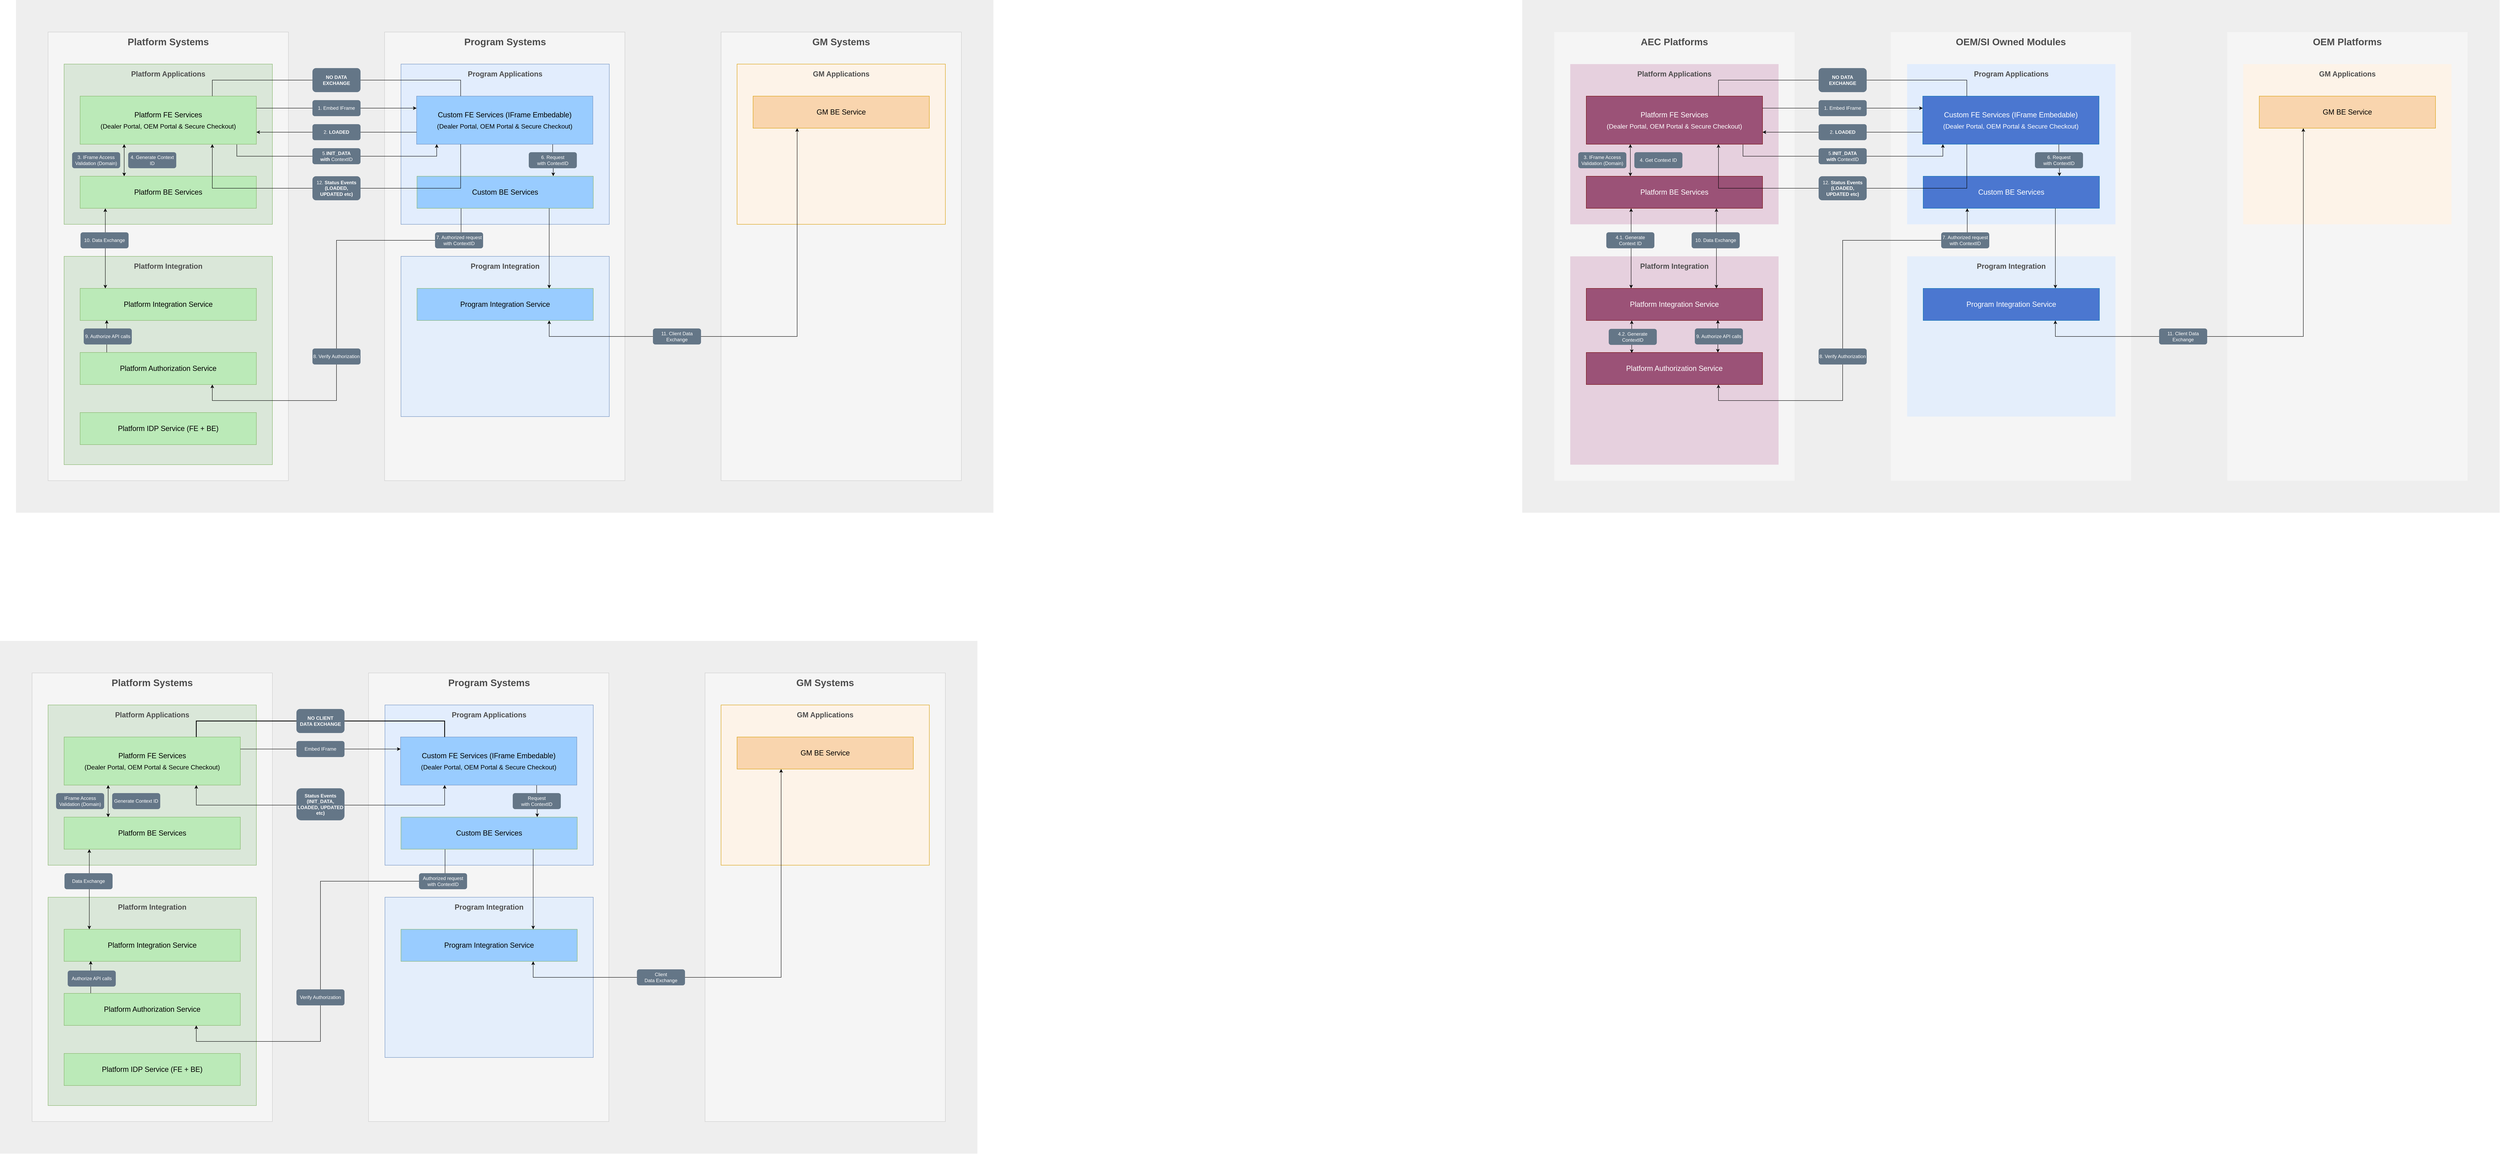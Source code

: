 <mxfile version="26.0.16">
  <diagram name="Page-1" id="CDsjLTWLwzHJAGwnAPml">
    <mxGraphModel dx="3017" dy="1255" grid="1" gridSize="10" guides="1" tooltips="1" connect="1" arrows="1" fold="1" page="1" pageScale="1" pageWidth="827" pageHeight="1169" math="0" shadow="0">
      <root>
        <mxCell id="0" />
        <mxCell id="1" parent="0" />
        <mxCell id="L-U1fICnltMbJxQBlIye-55" value="" style="rounded=0;whiteSpace=wrap;html=1;fillColor=#eeeeee;strokeColor=none;" vertex="1" parent="1">
          <mxGeometry x="-120" y="80" width="2440" height="1280" as="geometry" />
        </mxCell>
        <mxCell id="L-U1fICnltMbJxQBlIye-2" value="" style="rounded=0;whiteSpace=wrap;html=1;fillColor=#f5f5f5;fontColor=#333333;strokeColor=#CCCCCC;" vertex="1" parent="1">
          <mxGeometry x="-40" y="160" width="600" height="1120" as="geometry" />
        </mxCell>
        <mxCell id="L-U1fICnltMbJxQBlIye-3" value="" style="rounded=0;whiteSpace=wrap;html=1;fillColor=#f5f5f5;fontColor=#333333;strokeColor=#CCCCCC;" vertex="1" parent="1">
          <mxGeometry x="800" y="160" width="600" height="1120" as="geometry" />
        </mxCell>
        <mxCell id="L-U1fICnltMbJxQBlIye-4" value="" style="rounded=0;whiteSpace=wrap;html=1;fillColor=#f5f5f5;fontColor=#333333;strokeColor=#CCCCCC;" vertex="1" parent="1">
          <mxGeometry x="1640" y="160" width="600" height="1120" as="geometry" />
        </mxCell>
        <mxCell id="L-U1fICnltMbJxQBlIye-5" value="&lt;h1&gt;&lt;b&gt;Platform Systems&lt;/b&gt;&lt;/h1&gt;" style="text;html=1;align=center;verticalAlign=middle;whiteSpace=wrap;rounded=0;fontColor=#4D4D4D;" vertex="1" parent="1">
          <mxGeometry x="125" y="170" width="270" height="30" as="geometry" />
        </mxCell>
        <mxCell id="L-U1fICnltMbJxQBlIye-6" value="&lt;h1&gt;&lt;b&gt;Program Systems&lt;/b&gt;&lt;/h1&gt;" style="text;html=1;align=center;verticalAlign=middle;whiteSpace=wrap;rounded=0;fontColor=#4D4D4D;" vertex="1" parent="1">
          <mxGeometry x="966" y="170" width="270" height="30" as="geometry" />
        </mxCell>
        <mxCell id="L-U1fICnltMbJxQBlIye-7" value="&lt;h1&gt;&lt;b&gt;GM Systems&lt;/b&gt;&lt;/h1&gt;" style="text;html=1;align=center;verticalAlign=middle;whiteSpace=wrap;rounded=0;fontColor=#4D4D4D;" vertex="1" parent="1">
          <mxGeometry x="1805" y="170" width="270" height="30" as="geometry" />
        </mxCell>
        <mxCell id="L-U1fICnltMbJxQBlIye-8" value="" style="rounded=0;whiteSpace=wrap;html=1;fillColor=#DAE7D9;strokeColor=#82b366;fillStyle=auto;" vertex="1" parent="1">
          <mxGeometry y="240" width="520" height="400" as="geometry" />
        </mxCell>
        <mxCell id="L-U1fICnltMbJxQBlIye-9" value="&lt;h2&gt;&lt;b&gt;Platform Applications&lt;/b&gt;&lt;/h2&gt;" style="text;html=1;align=center;verticalAlign=middle;whiteSpace=wrap;rounded=0;fontColor=#4D4D4D;" vertex="1" parent="1">
          <mxGeometry x="125" y="250" width="270" height="30" as="geometry" />
        </mxCell>
        <mxCell id="L-U1fICnltMbJxQBlIye-54" style="edgeStyle=orthogonalEdgeStyle;rounded=0;orthogonalLoop=1;jettySize=auto;html=1;entryX=0.25;entryY=0;entryDx=0;entryDy=0;exitX=0.25;exitY=1;exitDx=0;exitDy=0;startArrow=classic;startFill=1;" edge="1" parent="1" source="L-U1fICnltMbJxQBlIye-11" target="L-U1fICnltMbJxQBlIye-12">
          <mxGeometry relative="1" as="geometry" />
        </mxCell>
        <mxCell id="L-U1fICnltMbJxQBlIye-11" value="&lt;font style=&quot;line-height: 170%;&quot;&gt;&lt;font style=&quot;font-size: 18px; line-height: 170%;&quot;&gt;Platform FE Services&lt;/font&gt;&lt;br&gt;&lt;span&gt;&lt;font style=&quot;font-size: 16px; line-height: 170%;&quot;&gt;(Dealer Portal, OEM Portal &amp;amp; Secure Checkout)&lt;/font&gt;&lt;/span&gt;&lt;/font&gt;" style="rounded=0;whiteSpace=wrap;html=1;fillColor=#BBEAB8;strokeColor=#82b366;" vertex="1" parent="1">
          <mxGeometry x="40" y="320" width="440" height="120" as="geometry" />
        </mxCell>
        <mxCell id="L-U1fICnltMbJxQBlIye-12" value="&lt;font style=&quot;line-height: 160%;&quot;&gt;&lt;font style=&quot;font-size: 18px; line-height: 160%;&quot;&gt;Platform BE Services&lt;/font&gt;&lt;br&gt;&lt;/font&gt;" style="rounded=0;whiteSpace=wrap;html=1;fillColor=#BBEAB8;strokeColor=#82b366;" vertex="1" parent="1">
          <mxGeometry x="40" y="520" width="440" height="80" as="geometry" />
        </mxCell>
        <mxCell id="L-U1fICnltMbJxQBlIye-13" value="" style="rounded=0;whiteSpace=wrap;html=1;fillColor=#DAE7D9;strokeColor=#82b366;fillStyle=auto;" vertex="1" parent="1">
          <mxGeometry y="720" width="520" height="520" as="geometry" />
        </mxCell>
        <mxCell id="L-U1fICnltMbJxQBlIye-14" value="&lt;h2&gt;&lt;b&gt;Platform Integration&lt;/b&gt;&lt;/h2&gt;" style="text;html=1;align=center;verticalAlign=middle;whiteSpace=wrap;rounded=0;fontColor=#4D4D4D;" vertex="1" parent="1">
          <mxGeometry x="125" y="730" width="270" height="30" as="geometry" />
        </mxCell>
        <mxCell id="L-U1fICnltMbJxQBlIye-15" value="&lt;font style=&quot;line-height: 160%;&quot;&gt;&lt;font style=&quot;font-size: 18px; line-height: 160%;&quot;&gt;Platform Integration Service&lt;/font&gt;&lt;br&gt;&lt;/font&gt;" style="rounded=0;whiteSpace=wrap;html=1;fillColor=#BBEAB8;strokeColor=#82b366;" vertex="1" parent="1">
          <mxGeometry x="40" y="800" width="440" height="80" as="geometry" />
        </mxCell>
        <mxCell id="L-U1fICnltMbJxQBlIye-62" style="edgeStyle=orthogonalEdgeStyle;rounded=0;orthogonalLoop=1;jettySize=auto;html=1;entryX=0.151;entryY=0.988;entryDx=0;entryDy=0;entryPerimeter=0;exitX=0.151;exitY=0.004;exitDx=0;exitDy=0;exitPerimeter=0;" edge="1" parent="1" source="L-U1fICnltMbJxQBlIye-16" target="L-U1fICnltMbJxQBlIye-15">
          <mxGeometry relative="1" as="geometry" />
        </mxCell>
        <mxCell id="L-U1fICnltMbJxQBlIye-16" value="&lt;font style=&quot;line-height: 160%;&quot;&gt;&lt;font style=&quot;font-size: 18px; line-height: 160%;&quot;&gt;Platform Authorization Service&lt;/font&gt;&lt;br&gt;&lt;/font&gt;" style="rounded=0;whiteSpace=wrap;html=1;fillColor=#BBEAB8;strokeColor=#82b366;" vertex="1" parent="1">
          <mxGeometry x="40" y="960" width="440" height="80" as="geometry" />
        </mxCell>
        <mxCell id="L-U1fICnltMbJxQBlIye-18" value="" style="rounded=0;whiteSpace=wrap;html=1;fillColor=light-dark(#e2edfd, #1d293b);strokeColor=#6c8ebf;fillStyle=auto;" vertex="1" parent="1">
          <mxGeometry x="841" y="240" width="520" height="400" as="geometry" />
        </mxCell>
        <mxCell id="L-U1fICnltMbJxQBlIye-19" value="&lt;h2&gt;&lt;b&gt;Program Applications&lt;/b&gt;&lt;/h2&gt;" style="text;html=1;align=center;verticalAlign=middle;whiteSpace=wrap;rounded=0;fontColor=#4D4D4D;" vertex="1" parent="1">
          <mxGeometry x="966" y="250" width="270" height="30" as="geometry" />
        </mxCell>
        <mxCell id="L-U1fICnltMbJxQBlIye-60" style="edgeStyle=orthogonalEdgeStyle;rounded=0;orthogonalLoop=1;jettySize=auto;html=1;entryX=0.773;entryY=-0.004;entryDx=0;entryDy=0;exitX=0.772;exitY=0.986;exitDx=0;exitDy=0;exitPerimeter=0;entryPerimeter=0;" edge="1" parent="1" source="L-U1fICnltMbJxQBlIye-20" target="L-U1fICnltMbJxQBlIye-21">
          <mxGeometry relative="1" as="geometry" />
        </mxCell>
        <mxCell id="L-U1fICnltMbJxQBlIye-20" value="&lt;font style=&quot;line-height: 170%;&quot;&gt;&lt;font style=&quot;font-size: 18px; line-height: 170%;&quot;&gt;Custom FE Services (IFrame Embedable)&lt;/font&gt;&lt;br&gt;&lt;span&gt;&lt;font style=&quot;font-size: 16px; line-height: 170%;&quot;&gt;(Dealer Portal, OEM Portal &amp;amp; Secure Checkout)&lt;/font&gt;&lt;/span&gt;&lt;/font&gt;" style="rounded=0;whiteSpace=wrap;html=1;fillColor=#99CCFF;strokeColor=#6c8ebf;" vertex="1" parent="1">
          <mxGeometry x="880" y="320" width="440" height="120" as="geometry" />
        </mxCell>
        <mxCell id="L-U1fICnltMbJxQBlIye-63" style="edgeStyle=orthogonalEdgeStyle;rounded=0;orthogonalLoop=1;jettySize=auto;html=1;entryX=0.75;entryY=1;entryDx=0;entryDy=0;exitX=0.25;exitY=1;exitDx=0;exitDy=0;" edge="1" parent="1" source="L-U1fICnltMbJxQBlIye-21" target="L-U1fICnltMbJxQBlIye-16">
          <mxGeometry relative="1" as="geometry">
            <Array as="points">
              <mxPoint x="991" y="680" />
              <mxPoint x="680" y="680" />
              <mxPoint x="680" y="1080" />
              <mxPoint x="370" y="1080" />
            </Array>
          </mxGeometry>
        </mxCell>
        <mxCell id="L-U1fICnltMbJxQBlIye-21" value="&lt;font style=&quot;line-height: 160%;&quot;&gt;&lt;font style=&quot;font-size: 18px; line-height: 160%;&quot;&gt;Custom BE Services&lt;/font&gt;&lt;br&gt;&lt;/font&gt;" style="rounded=0;whiteSpace=wrap;html=1;fillColor=#99CCFF;strokeColor=#82b366;" vertex="1" parent="1">
          <mxGeometry x="881" y="520" width="440" height="80" as="geometry" />
        </mxCell>
        <mxCell id="L-U1fICnltMbJxQBlIye-22" value="" style="rounded=0;whiteSpace=wrap;html=1;fillColor=light-dark(#e4eefb, #1d293b);strokeColor=#6c8ebf;fillStyle=auto;" vertex="1" parent="1">
          <mxGeometry x="841" y="720" width="520" height="400" as="geometry" />
        </mxCell>
        <mxCell id="L-U1fICnltMbJxQBlIye-23" value="&lt;h2&gt;&lt;b&gt;Program Integration&lt;/b&gt;&lt;/h2&gt;" style="text;html=1;align=center;verticalAlign=middle;whiteSpace=wrap;rounded=0;fontColor=#4D4D4D;" vertex="1" parent="1">
          <mxGeometry x="966" y="730" width="270" height="30" as="geometry" />
        </mxCell>
        <mxCell id="L-U1fICnltMbJxQBlIye-24" value="&lt;font style=&quot;line-height: 160%;&quot;&gt;&lt;font style=&quot;font-size: 18px; line-height: 160%;&quot;&gt;Program Integration Service&lt;/font&gt;&lt;br&gt;&lt;/font&gt;" style="rounded=0;whiteSpace=wrap;html=1;fillColor=#99CCFF;strokeColor=#82b366;" vertex="1" parent="1">
          <mxGeometry x="881" y="800" width="440" height="80" as="geometry" />
        </mxCell>
        <mxCell id="L-U1fICnltMbJxQBlIye-25" value="" style="rounded=0;whiteSpace=wrap;html=1;fillColor=light-dark(#fdf3e8, #36210a);strokeColor=#d79b00;fillStyle=auto;" vertex="1" parent="1">
          <mxGeometry x="1680" y="240" width="520" height="400" as="geometry" />
        </mxCell>
        <mxCell id="L-U1fICnltMbJxQBlIye-26" value="&lt;h2&gt;&lt;b&gt;GM Applications&lt;/b&gt;&lt;/h2&gt;" style="text;html=1;align=center;verticalAlign=middle;whiteSpace=wrap;rounded=0;fontColor=#4D4D4D;" vertex="1" parent="1">
          <mxGeometry x="1805" y="250" width="270" height="30" as="geometry" />
        </mxCell>
        <mxCell id="L-U1fICnltMbJxQBlIye-27" value="&lt;font style=&quot;line-height: 160%;&quot;&gt;&lt;font style=&quot;font-size: 18px; line-height: 160%;&quot;&gt;GM BE Service&lt;/font&gt;&lt;br&gt;&lt;/font&gt;" style="rounded=0;whiteSpace=wrap;html=1;fillColor=light-dark(#f9d5ae, #36210a);strokeColor=#d79b00;" vertex="1" parent="1">
          <mxGeometry x="1720" y="320" width="440" height="80" as="geometry" />
        </mxCell>
        <mxCell id="L-U1fICnltMbJxQBlIye-28" value="&lt;font style=&quot;line-height: 160%;&quot;&gt;&lt;font style=&quot;font-size: 18px; line-height: 160%;&quot;&gt;Platform IDP Service (FE + BE)&lt;/font&gt;&lt;br&gt;&lt;/font&gt;" style="rounded=0;whiteSpace=wrap;html=1;fillColor=#BBEAB8;strokeColor=#82b366;" vertex="1" parent="1">
          <mxGeometry x="40" y="1110" width="440" height="80" as="geometry" />
        </mxCell>
        <mxCell id="L-U1fICnltMbJxQBlIye-31" value="3. IFrame Access Validation (Domain)" style="text;html=1;align=center;verticalAlign=middle;whiteSpace=wrap;rounded=1;fillColor=#647687;fontColor=#ffffff;strokeColor=none;" vertex="1" parent="1">
          <mxGeometry x="20" y="460" width="120" height="40" as="geometry" />
        </mxCell>
        <mxCell id="L-U1fICnltMbJxQBlIye-33" value="4. Generate Context ID" style="text;html=1;align=center;verticalAlign=middle;whiteSpace=wrap;rounded=1;fillColor=#647687;fontColor=#ffffff;strokeColor=none;" vertex="1" parent="1">
          <mxGeometry x="160" y="460" width="120" height="40" as="geometry" />
        </mxCell>
        <mxCell id="L-U1fICnltMbJxQBlIye-35" value="6. Request with&amp;nbsp;&lt;span style=&quot;background-color: transparent; color: light-dark(rgb(255, 255, 255), rgb(18, 18, 18));&quot;&gt;ContextID&lt;/span&gt;" style="text;html=1;align=center;verticalAlign=middle;whiteSpace=wrap;rounded=1;fillColor=#647687;fontColor=#ffffff;strokeColor=none;" vertex="1" parent="1">
          <mxGeometry x="1160" y="460" width="120" height="40" as="geometry" />
        </mxCell>
        <mxCell id="L-U1fICnltMbJxQBlIye-36" value="7. Authorized request with ContextID" style="text;html=1;align=center;verticalAlign=middle;whiteSpace=wrap;rounded=1;fillColor=#647687;fontColor=#ffffff;strokeColor=none;" vertex="1" parent="1">
          <mxGeometry x="926" y="660" width="120" height="40" as="geometry" />
        </mxCell>
        <mxCell id="L-U1fICnltMbJxQBlIye-37" value="8. Verify Authorization" style="text;html=1;align=center;verticalAlign=middle;whiteSpace=wrap;rounded=1;fillColor=#647687;fontColor=#ffffff;strokeColor=none;" vertex="1" parent="1">
          <mxGeometry x="620" y="950" width="120" height="40" as="geometry" />
        </mxCell>
        <mxCell id="L-U1fICnltMbJxQBlIye-38" value="9. Authorize API calls" style="text;html=1;align=center;verticalAlign=middle;whiteSpace=wrap;rounded=1;fillColor=#647687;fontColor=#ffffff;strokeColor=none;" vertex="1" parent="1">
          <mxGeometry x="49" y="900" width="120" height="40" as="geometry" />
        </mxCell>
        <mxCell id="L-U1fICnltMbJxQBlIye-45" value="" style="group" vertex="1" connectable="0" parent="1">
          <mxGeometry x="620" y="330" width="120" height="40" as="geometry" />
        </mxCell>
        <mxCell id="L-U1fICnltMbJxQBlIye-43" style="edgeStyle=orthogonalEdgeStyle;rounded=0;orthogonalLoop=1;jettySize=auto;html=1;entryX=0;entryY=0.25;entryDx=0;entryDy=0;exitX=1;exitY=0.25;exitDx=0;exitDy=0;" edge="1" parent="L-U1fICnltMbJxQBlIye-45" source="L-U1fICnltMbJxQBlIye-11" target="L-U1fICnltMbJxQBlIye-20">
          <mxGeometry relative="1" as="geometry" />
        </mxCell>
        <mxCell id="L-U1fICnltMbJxQBlIye-29" value="1. Embed IFrame" style="text;html=1;align=center;verticalAlign=middle;whiteSpace=wrap;rounded=1;fillColor=#647687;fontColor=#ffffff;strokeColor=none;" vertex="1" parent="L-U1fICnltMbJxQBlIye-45">
          <mxGeometry width="120" height="40" as="geometry" />
        </mxCell>
        <mxCell id="L-U1fICnltMbJxQBlIye-47" value="" style="group" vertex="1" connectable="0" parent="1">
          <mxGeometry x="370" y="250" width="620" height="60" as="geometry" />
        </mxCell>
        <mxCell id="L-U1fICnltMbJxQBlIye-46" style="edgeStyle=orthogonalEdgeStyle;rounded=0;orthogonalLoop=1;jettySize=auto;html=1;entryX=0.25;entryY=0;entryDx=0;entryDy=0;exitX=0.75;exitY=0;exitDx=0;exitDy=0;endArrow=none;startFill=0;" edge="1" parent="L-U1fICnltMbJxQBlIye-47" source="L-U1fICnltMbJxQBlIye-11" target="L-U1fICnltMbJxQBlIye-20">
          <mxGeometry relative="1" as="geometry">
            <Array as="points">
              <mxPoint y="30" />
              <mxPoint x="620" y="30" />
            </Array>
          </mxGeometry>
        </mxCell>
        <mxCell id="L-U1fICnltMbJxQBlIye-42" value="&lt;b&gt;NO DATA EXCHANGE&lt;/b&gt;" style="text;html=1;align=center;verticalAlign=middle;whiteSpace=wrap;rounded=1;fillColor=#647687;fontColor=#ffffff;strokeColor=none;" vertex="1" parent="L-U1fICnltMbJxQBlIye-47">
          <mxGeometry x="250" width="120" height="60" as="geometry" />
        </mxCell>
        <mxCell id="L-U1fICnltMbJxQBlIye-53" value="" style="group" vertex="1" connectable="0" parent="1">
          <mxGeometry x="620" y="390" width="120" height="40" as="geometry" />
        </mxCell>
        <mxCell id="L-U1fICnltMbJxQBlIye-51" style="edgeStyle=orthogonalEdgeStyle;rounded=0;orthogonalLoop=1;jettySize=auto;html=1;entryX=0;entryY=0.75;entryDx=0;entryDy=0;exitX=1;exitY=0.75;exitDx=0;exitDy=0;startArrow=classic;startFill=1;endArrow=none;" edge="1" parent="L-U1fICnltMbJxQBlIye-53" source="L-U1fICnltMbJxQBlIye-11" target="L-U1fICnltMbJxQBlIye-20">
          <mxGeometry relative="1" as="geometry" />
        </mxCell>
        <mxCell id="L-U1fICnltMbJxQBlIye-30" value="2.&lt;b&gt; LOADED&lt;/b&gt;" style="text;html=1;align=center;verticalAlign=middle;whiteSpace=wrap;rounded=1;fillColor=#647687;fontColor=#ffffff;strokeColor=none;" vertex="1" parent="L-U1fICnltMbJxQBlIye-53">
          <mxGeometry width="120" height="40" as="geometry" />
        </mxCell>
        <mxCell id="L-U1fICnltMbJxQBlIye-57" value="" style="group" vertex="1" connectable="0" parent="1">
          <mxGeometry x="431" y="450" width="499" height="40" as="geometry" />
        </mxCell>
        <mxCell id="L-U1fICnltMbJxQBlIye-56" style="edgeStyle=orthogonalEdgeStyle;rounded=0;orthogonalLoop=1;jettySize=auto;html=1;entryX=0.114;entryY=1;entryDx=0;entryDy=0;entryPerimeter=0;exitX=0.889;exitY=1.006;exitDx=0;exitDy=0;exitPerimeter=0;" edge="1" parent="L-U1fICnltMbJxQBlIye-57" source="L-U1fICnltMbJxQBlIye-11" target="L-U1fICnltMbJxQBlIye-20">
          <mxGeometry relative="1" as="geometry">
            <Array as="points">
              <mxPoint y="20" />
              <mxPoint x="499" y="20" />
            </Array>
          </mxGeometry>
        </mxCell>
        <mxCell id="L-U1fICnltMbJxQBlIye-34" value="5.&lt;b&gt;INIT_DATA with&amp;nbsp;&lt;/b&gt;&lt;span style=&quot;background-color: transparent; color: light-dark(rgb(255, 255, 255), rgb(18, 18, 18));&quot;&gt;ContextID&lt;/span&gt;" style="text;html=1;align=center;verticalAlign=middle;whiteSpace=wrap;rounded=1;fillColor=#647687;fontColor=#ffffff;strokeColor=none;" vertex="1" parent="L-U1fICnltMbJxQBlIye-57">
          <mxGeometry x="189" width="120" height="40" as="geometry" />
        </mxCell>
        <mxCell id="L-U1fICnltMbJxQBlIye-59" value="" style="group" vertex="1" connectable="0" parent="1">
          <mxGeometry x="370" y="520" width="620" height="60" as="geometry" />
        </mxCell>
        <mxCell id="L-U1fICnltMbJxQBlIye-58" style="edgeStyle=orthogonalEdgeStyle;rounded=0;orthogonalLoop=1;jettySize=auto;html=1;entryX=0.75;entryY=1;entryDx=0;entryDy=0;exitX=0.25;exitY=1;exitDx=0;exitDy=0;" edge="1" parent="L-U1fICnltMbJxQBlIye-59" source="L-U1fICnltMbJxQBlIye-20" target="L-U1fICnltMbJxQBlIye-11">
          <mxGeometry relative="1" as="geometry">
            <Array as="points">
              <mxPoint x="620" y="30" />
              <mxPoint y="30" />
            </Array>
          </mxGeometry>
        </mxCell>
        <mxCell id="L-U1fICnltMbJxQBlIye-41" value="12. &lt;b&gt;Status Events&lt;br&gt;(LOADED, UPDATED etc)&lt;/b&gt;" style="text;html=1;align=center;verticalAlign=middle;whiteSpace=wrap;rounded=1;fillColor=#647687;fontColor=#ffffff;strokeColor=none;" vertex="1" parent="L-U1fICnltMbJxQBlIye-59">
          <mxGeometry x="250" width="120" height="60" as="geometry" />
        </mxCell>
        <mxCell id="L-U1fICnltMbJxQBlIye-61" style="edgeStyle=orthogonalEdgeStyle;rounded=0;orthogonalLoop=1;jettySize=auto;html=1;entryX=0.143;entryY=0.002;entryDx=0;entryDy=0;exitX=0.143;exitY=1.002;exitDx=0;exitDy=0;exitPerimeter=0;entryPerimeter=0;startArrow=classic;startFill=1;" edge="1" parent="1" source="L-U1fICnltMbJxQBlIye-12" target="L-U1fICnltMbJxQBlIye-15">
          <mxGeometry relative="1" as="geometry" />
        </mxCell>
        <mxCell id="L-U1fICnltMbJxQBlIye-39" value="10. Data Exchange" style="text;html=1;align=center;verticalAlign=middle;whiteSpace=wrap;rounded=1;fillColor=#647687;fontColor=#ffffff;strokeColor=none;" vertex="1" parent="1">
          <mxGeometry x="41" y="660" width="120" height="40" as="geometry" />
        </mxCell>
        <mxCell id="L-U1fICnltMbJxQBlIye-64" style="edgeStyle=orthogonalEdgeStyle;rounded=0;orthogonalLoop=1;jettySize=auto;html=1;entryX=0.75;entryY=0;entryDx=0;entryDy=0;exitX=0.75;exitY=1;exitDx=0;exitDy=0;" edge="1" parent="1" source="L-U1fICnltMbJxQBlIye-21" target="L-U1fICnltMbJxQBlIye-24">
          <mxGeometry relative="1" as="geometry" />
        </mxCell>
        <mxCell id="L-U1fICnltMbJxQBlIye-65" style="edgeStyle=orthogonalEdgeStyle;rounded=0;orthogonalLoop=1;jettySize=auto;html=1;entryX=0.25;entryY=1;entryDx=0;entryDy=0;exitX=0.75;exitY=1;exitDx=0;exitDy=0;startArrow=classic;startFill=1;" edge="1" parent="1" source="L-U1fICnltMbJxQBlIye-24" target="L-U1fICnltMbJxQBlIye-27">
          <mxGeometry relative="1" as="geometry">
            <Array as="points">
              <mxPoint x="1211" y="920" />
              <mxPoint x="1830" y="920" />
            </Array>
          </mxGeometry>
        </mxCell>
        <mxCell id="L-U1fICnltMbJxQBlIye-40" value="11. Client Data Exchange" style="text;html=1;align=center;verticalAlign=middle;whiteSpace=wrap;rounded=1;fillColor=#647687;fontColor=#ffffff;strokeColor=none;" vertex="1" parent="1">
          <mxGeometry x="1470" y="900" width="120" height="40" as="geometry" />
        </mxCell>
        <mxCell id="L-U1fICnltMbJxQBlIye-67" value="" style="rounded=0;whiteSpace=wrap;html=1;fillColor=#eeeeee;strokeColor=none;" vertex="1" parent="1">
          <mxGeometry x="-160" y="1680" width="2440" height="1280" as="geometry" />
        </mxCell>
        <mxCell id="L-U1fICnltMbJxQBlIye-68" value="" style="rounded=0;whiteSpace=wrap;html=1;fillColor=#f5f5f5;fontColor=#333333;strokeColor=#CCCCCC;" vertex="1" parent="1">
          <mxGeometry x="-80" y="1760" width="600" height="1120" as="geometry" />
        </mxCell>
        <mxCell id="L-U1fICnltMbJxQBlIye-69" value="" style="rounded=0;whiteSpace=wrap;html=1;fillColor=#f5f5f5;fontColor=#333333;strokeColor=#CCCCCC;" vertex="1" parent="1">
          <mxGeometry x="760" y="1760" width="600" height="1120" as="geometry" />
        </mxCell>
        <mxCell id="L-U1fICnltMbJxQBlIye-70" value="" style="rounded=0;whiteSpace=wrap;html=1;fillColor=#f5f5f5;fontColor=#333333;strokeColor=#CCCCCC;" vertex="1" parent="1">
          <mxGeometry x="1600" y="1760" width="600" height="1120" as="geometry" />
        </mxCell>
        <mxCell id="L-U1fICnltMbJxQBlIye-71" value="&lt;h1&gt;&lt;b&gt;Platform Systems&lt;/b&gt;&lt;/h1&gt;" style="text;html=1;align=center;verticalAlign=middle;whiteSpace=wrap;rounded=0;fontColor=#4D4D4D;" vertex="1" parent="1">
          <mxGeometry x="85" y="1770" width="270" height="30" as="geometry" />
        </mxCell>
        <mxCell id="L-U1fICnltMbJxQBlIye-72" value="&lt;h1&gt;&lt;b&gt;Program Systems&lt;/b&gt;&lt;/h1&gt;" style="text;html=1;align=center;verticalAlign=middle;whiteSpace=wrap;rounded=0;fontColor=#4D4D4D;" vertex="1" parent="1">
          <mxGeometry x="926" y="1770" width="270" height="30" as="geometry" />
        </mxCell>
        <mxCell id="L-U1fICnltMbJxQBlIye-73" value="&lt;h1&gt;&lt;b&gt;GM Systems&lt;/b&gt;&lt;/h1&gt;" style="text;html=1;align=center;verticalAlign=middle;whiteSpace=wrap;rounded=0;fontColor=#4D4D4D;" vertex="1" parent="1">
          <mxGeometry x="1765" y="1770" width="270" height="30" as="geometry" />
        </mxCell>
        <mxCell id="L-U1fICnltMbJxQBlIye-74" value="" style="rounded=0;whiteSpace=wrap;html=1;fillColor=#DAE7D9;strokeColor=#82b366;fillStyle=auto;" vertex="1" parent="1">
          <mxGeometry x="-40" y="1840" width="520" height="400" as="geometry" />
        </mxCell>
        <mxCell id="L-U1fICnltMbJxQBlIye-75" value="&lt;h2&gt;&lt;b&gt;Platform Applications&lt;/b&gt;&lt;/h2&gt;" style="text;html=1;align=center;verticalAlign=middle;whiteSpace=wrap;rounded=0;fontColor=#4D4D4D;" vertex="1" parent="1">
          <mxGeometry x="85" y="1850" width="270" height="30" as="geometry" />
        </mxCell>
        <mxCell id="L-U1fICnltMbJxQBlIye-76" style="edgeStyle=orthogonalEdgeStyle;rounded=0;orthogonalLoop=1;jettySize=auto;html=1;entryX=0.25;entryY=0;entryDx=0;entryDy=0;exitX=0.25;exitY=1;exitDx=0;exitDy=0;startArrow=classic;startFill=1;" edge="1" parent="1" source="L-U1fICnltMbJxQBlIye-77" target="L-U1fICnltMbJxQBlIye-78">
          <mxGeometry relative="1" as="geometry" />
        </mxCell>
        <mxCell id="L-U1fICnltMbJxQBlIye-77" value="&lt;font style=&quot;line-height: 170%;&quot;&gt;&lt;font style=&quot;font-size: 18px; line-height: 170%;&quot;&gt;Platform FE Services&lt;/font&gt;&lt;br&gt;&lt;span&gt;&lt;font style=&quot;font-size: 16px; line-height: 170%;&quot;&gt;(Dealer Portal, OEM Portal &amp;amp; Secure Checkout)&lt;/font&gt;&lt;/span&gt;&lt;/font&gt;" style="rounded=0;whiteSpace=wrap;html=1;fillColor=#BBEAB8;strokeColor=#82b366;" vertex="1" parent="1">
          <mxGeometry y="1920" width="440" height="120" as="geometry" />
        </mxCell>
        <mxCell id="L-U1fICnltMbJxQBlIye-78" value="&lt;font style=&quot;line-height: 160%;&quot;&gt;&lt;font style=&quot;font-size: 18px; line-height: 160%;&quot;&gt;Platform BE Services&lt;/font&gt;&lt;br&gt;&lt;/font&gt;" style="rounded=0;whiteSpace=wrap;html=1;fillColor=#BBEAB8;strokeColor=#82b366;" vertex="1" parent="1">
          <mxGeometry y="2120" width="440" height="80" as="geometry" />
        </mxCell>
        <mxCell id="L-U1fICnltMbJxQBlIye-79" value="" style="rounded=0;whiteSpace=wrap;html=1;fillColor=#DAE7D9;strokeColor=#82b366;fillStyle=auto;" vertex="1" parent="1">
          <mxGeometry x="-40" y="2320" width="520" height="520" as="geometry" />
        </mxCell>
        <mxCell id="L-U1fICnltMbJxQBlIye-80" value="&lt;h2&gt;&lt;b&gt;Platform Integration&lt;/b&gt;&lt;/h2&gt;" style="text;html=1;align=center;verticalAlign=middle;whiteSpace=wrap;rounded=0;fontColor=#4D4D4D;" vertex="1" parent="1">
          <mxGeometry x="85" y="2330" width="270" height="30" as="geometry" />
        </mxCell>
        <mxCell id="L-U1fICnltMbJxQBlIye-81" value="&lt;font style=&quot;line-height: 160%;&quot;&gt;&lt;font style=&quot;font-size: 18px; line-height: 160%;&quot;&gt;Platform Integration Service&lt;/font&gt;&lt;br&gt;&lt;/font&gt;" style="rounded=0;whiteSpace=wrap;html=1;fillColor=#BBEAB8;strokeColor=#82b366;" vertex="1" parent="1">
          <mxGeometry y="2400" width="440" height="80" as="geometry" />
        </mxCell>
        <mxCell id="L-U1fICnltMbJxQBlIye-82" style="edgeStyle=orthogonalEdgeStyle;rounded=0;orthogonalLoop=1;jettySize=auto;html=1;entryX=0.151;entryY=0.988;entryDx=0;entryDy=0;entryPerimeter=0;exitX=0.151;exitY=0.004;exitDx=0;exitDy=0;exitPerimeter=0;" edge="1" parent="1" source="L-U1fICnltMbJxQBlIye-83" target="L-U1fICnltMbJxQBlIye-81">
          <mxGeometry relative="1" as="geometry" />
        </mxCell>
        <mxCell id="L-U1fICnltMbJxQBlIye-83" value="&lt;font style=&quot;line-height: 160%;&quot;&gt;&lt;font style=&quot;font-size: 18px; line-height: 160%;&quot;&gt;Platform Authorization Service&lt;/font&gt;&lt;br&gt;&lt;/font&gt;" style="rounded=0;whiteSpace=wrap;html=1;fillColor=#BBEAB8;strokeColor=#82b366;" vertex="1" parent="1">
          <mxGeometry y="2560" width="440" height="80" as="geometry" />
        </mxCell>
        <mxCell id="L-U1fICnltMbJxQBlIye-84" value="" style="rounded=0;whiteSpace=wrap;html=1;fillColor=light-dark(#e2edfd, #1d293b);strokeColor=#6c8ebf;fillStyle=auto;" vertex="1" parent="1">
          <mxGeometry x="801" y="1840" width="520" height="400" as="geometry" />
        </mxCell>
        <mxCell id="L-U1fICnltMbJxQBlIye-85" value="&lt;h2&gt;&lt;b&gt;Program Applications&lt;/b&gt;&lt;/h2&gt;" style="text;html=1;align=center;verticalAlign=middle;whiteSpace=wrap;rounded=0;fontColor=#4D4D4D;" vertex="1" parent="1">
          <mxGeometry x="926" y="1850" width="270" height="30" as="geometry" />
        </mxCell>
        <mxCell id="L-U1fICnltMbJxQBlIye-86" style="edgeStyle=orthogonalEdgeStyle;rounded=0;orthogonalLoop=1;jettySize=auto;html=1;entryX=0.773;entryY=-0.004;entryDx=0;entryDy=0;exitX=0.772;exitY=0.986;exitDx=0;exitDy=0;exitPerimeter=0;entryPerimeter=0;" edge="1" parent="1" source="L-U1fICnltMbJxQBlIye-87" target="L-U1fICnltMbJxQBlIye-89">
          <mxGeometry relative="1" as="geometry" />
        </mxCell>
        <mxCell id="L-U1fICnltMbJxQBlIye-87" value="&lt;font style=&quot;line-height: 170%;&quot;&gt;&lt;font style=&quot;font-size: 18px; line-height: 170%;&quot;&gt;Custom FE Services (IFrame Embedable)&lt;/font&gt;&lt;br&gt;&lt;span&gt;&lt;font style=&quot;font-size: 16px; line-height: 170%;&quot;&gt;(Dealer Portal, OEM Portal &amp;amp; Secure Checkout)&lt;/font&gt;&lt;/span&gt;&lt;/font&gt;" style="rounded=0;whiteSpace=wrap;html=1;fillColor=#99CCFF;strokeColor=#6c8ebf;" vertex="1" parent="1">
          <mxGeometry x="840" y="1920" width="440" height="120" as="geometry" />
        </mxCell>
        <mxCell id="L-U1fICnltMbJxQBlIye-88" style="edgeStyle=orthogonalEdgeStyle;rounded=0;orthogonalLoop=1;jettySize=auto;html=1;entryX=0.75;entryY=1;entryDx=0;entryDy=0;exitX=0.25;exitY=1;exitDx=0;exitDy=0;" edge="1" parent="1" source="L-U1fICnltMbJxQBlIye-89" target="L-U1fICnltMbJxQBlIye-83">
          <mxGeometry relative="1" as="geometry">
            <Array as="points">
              <mxPoint x="951" y="2280" />
              <mxPoint x="640" y="2280" />
              <mxPoint x="640" y="2680" />
              <mxPoint x="330" y="2680" />
            </Array>
          </mxGeometry>
        </mxCell>
        <mxCell id="L-U1fICnltMbJxQBlIye-89" value="&lt;font style=&quot;line-height: 160%;&quot;&gt;&lt;font style=&quot;font-size: 18px; line-height: 160%;&quot;&gt;Custom BE Services&lt;/font&gt;&lt;br&gt;&lt;/font&gt;" style="rounded=0;whiteSpace=wrap;html=1;fillColor=#99CCFF;strokeColor=#82b366;" vertex="1" parent="1">
          <mxGeometry x="841" y="2120" width="440" height="80" as="geometry" />
        </mxCell>
        <mxCell id="L-U1fICnltMbJxQBlIye-90" value="" style="rounded=0;whiteSpace=wrap;html=1;fillColor=light-dark(#e4eefb, #1d293b);strokeColor=#6c8ebf;fillStyle=auto;" vertex="1" parent="1">
          <mxGeometry x="801" y="2320" width="520" height="400" as="geometry" />
        </mxCell>
        <mxCell id="L-U1fICnltMbJxQBlIye-91" value="&lt;h2&gt;&lt;b&gt;Program Integration&lt;/b&gt;&lt;/h2&gt;" style="text;html=1;align=center;verticalAlign=middle;whiteSpace=wrap;rounded=0;fontColor=#4D4D4D;" vertex="1" parent="1">
          <mxGeometry x="926" y="2330" width="270" height="30" as="geometry" />
        </mxCell>
        <mxCell id="L-U1fICnltMbJxQBlIye-92" value="&lt;font style=&quot;line-height: 160%;&quot;&gt;&lt;font style=&quot;font-size: 18px; line-height: 160%;&quot;&gt;Program Integration Service&lt;/font&gt;&lt;br&gt;&lt;/font&gt;" style="rounded=0;whiteSpace=wrap;html=1;fillColor=#99CCFF;strokeColor=#82b366;" vertex="1" parent="1">
          <mxGeometry x="841" y="2400" width="440" height="80" as="geometry" />
        </mxCell>
        <mxCell id="L-U1fICnltMbJxQBlIye-93" value="" style="rounded=0;whiteSpace=wrap;html=1;fillColor=light-dark(#fdf3e8, #36210a);strokeColor=#d79b00;fillStyle=auto;" vertex="1" parent="1">
          <mxGeometry x="1640" y="1840" width="520" height="400" as="geometry" />
        </mxCell>
        <mxCell id="L-U1fICnltMbJxQBlIye-94" value="&lt;h2&gt;&lt;b&gt;GM Applications&lt;/b&gt;&lt;/h2&gt;" style="text;html=1;align=center;verticalAlign=middle;whiteSpace=wrap;rounded=0;fontColor=#4D4D4D;" vertex="1" parent="1">
          <mxGeometry x="1765" y="1850" width="270" height="30" as="geometry" />
        </mxCell>
        <mxCell id="L-U1fICnltMbJxQBlIye-95" value="&lt;font style=&quot;line-height: 160%;&quot;&gt;&lt;font style=&quot;font-size: 18px; line-height: 160%;&quot;&gt;GM BE Service&lt;/font&gt;&lt;br&gt;&lt;/font&gt;" style="rounded=0;whiteSpace=wrap;html=1;fillColor=light-dark(#f9d5ae, #36210a);strokeColor=#d79b00;" vertex="1" parent="1">
          <mxGeometry x="1680" y="1920" width="440" height="80" as="geometry" />
        </mxCell>
        <mxCell id="L-U1fICnltMbJxQBlIye-96" value="&lt;font style=&quot;line-height: 160%;&quot;&gt;&lt;font style=&quot;font-size: 18px; line-height: 160%;&quot;&gt;Platform IDP Service (FE + BE)&lt;/font&gt;&lt;br&gt;&lt;/font&gt;" style="rounded=0;whiteSpace=wrap;html=1;fillColor=#BBEAB8;strokeColor=#82b366;" vertex="1" parent="1">
          <mxGeometry y="2710" width="440" height="80" as="geometry" />
        </mxCell>
        <mxCell id="L-U1fICnltMbJxQBlIye-97" value="IFrame Access Validation (Domain)" style="text;html=1;align=center;verticalAlign=middle;whiteSpace=wrap;rounded=1;fillColor=#647687;fontColor=#ffffff;strokeColor=none;" vertex="1" parent="1">
          <mxGeometry x="-20" y="2060" width="120" height="40" as="geometry" />
        </mxCell>
        <mxCell id="L-U1fICnltMbJxQBlIye-98" value="Generate Context ID" style="text;html=1;align=center;verticalAlign=middle;whiteSpace=wrap;rounded=1;fillColor=#647687;fontColor=#ffffff;strokeColor=none;" vertex="1" parent="1">
          <mxGeometry x="120" y="2060" width="120" height="40" as="geometry" />
        </mxCell>
        <mxCell id="L-U1fICnltMbJxQBlIye-99" value="Request with&amp;nbsp;&lt;span style=&quot;background-color: transparent; color: light-dark(rgb(255, 255, 255), rgb(18, 18, 18));&quot;&gt;ContextID&lt;/span&gt;" style="text;html=1;align=center;verticalAlign=middle;whiteSpace=wrap;rounded=1;fillColor=#647687;fontColor=#ffffff;strokeColor=none;" vertex="1" parent="1">
          <mxGeometry x="1120" y="2060" width="120" height="40" as="geometry" />
        </mxCell>
        <mxCell id="L-U1fICnltMbJxQBlIye-100" value="Authorized request with ContextID" style="text;html=1;align=center;verticalAlign=middle;whiteSpace=wrap;rounded=1;fillColor=#647687;fontColor=#ffffff;strokeColor=none;" vertex="1" parent="1">
          <mxGeometry x="886" y="2260" width="120" height="40" as="geometry" />
        </mxCell>
        <mxCell id="L-U1fICnltMbJxQBlIye-101" value="Verify Authorization" style="text;html=1;align=center;verticalAlign=middle;whiteSpace=wrap;rounded=1;fillColor=#647687;fontColor=#ffffff;strokeColor=none;" vertex="1" parent="1">
          <mxGeometry x="580" y="2550" width="120" height="40" as="geometry" />
        </mxCell>
        <mxCell id="L-U1fICnltMbJxQBlIye-102" value="Authorize API calls" style="text;html=1;align=center;verticalAlign=middle;whiteSpace=wrap;rounded=1;fillColor=#647687;fontColor=#ffffff;strokeColor=none;" vertex="1" parent="1">
          <mxGeometry x="9" y="2503" width="120" height="40" as="geometry" />
        </mxCell>
        <mxCell id="L-U1fICnltMbJxQBlIye-103" value="" style="group" vertex="1" connectable="0" parent="1">
          <mxGeometry x="580" y="1930" width="120" height="40" as="geometry" />
        </mxCell>
        <mxCell id="L-U1fICnltMbJxQBlIye-104" style="edgeStyle=orthogonalEdgeStyle;rounded=0;orthogonalLoop=1;jettySize=auto;html=1;entryX=0;entryY=0.25;entryDx=0;entryDy=0;exitX=1;exitY=0.25;exitDx=0;exitDy=0;" edge="1" parent="L-U1fICnltMbJxQBlIye-103" source="L-U1fICnltMbJxQBlIye-77" target="L-U1fICnltMbJxQBlIye-87">
          <mxGeometry relative="1" as="geometry" />
        </mxCell>
        <mxCell id="L-U1fICnltMbJxQBlIye-105" value="Embed IFrame" style="text;html=1;align=center;verticalAlign=middle;whiteSpace=wrap;rounded=1;fillColor=#647687;fontColor=#ffffff;strokeColor=none;" vertex="1" parent="L-U1fICnltMbJxQBlIye-103">
          <mxGeometry width="120" height="40" as="geometry" />
        </mxCell>
        <mxCell id="L-U1fICnltMbJxQBlIye-106" value="" style="group" vertex="1" connectable="0" parent="1">
          <mxGeometry x="330" y="1850" width="620" height="60" as="geometry" />
        </mxCell>
        <mxCell id="L-U1fICnltMbJxQBlIye-107" style="edgeStyle=orthogonalEdgeStyle;rounded=0;orthogonalLoop=1;jettySize=auto;html=1;entryX=0.25;entryY=0;entryDx=0;entryDy=0;exitX=0.75;exitY=0;exitDx=0;exitDy=0;endArrow=none;startFill=0;strokeWidth=2;" edge="1" parent="L-U1fICnltMbJxQBlIye-106" source="L-U1fICnltMbJxQBlIye-77" target="L-U1fICnltMbJxQBlIye-87">
          <mxGeometry relative="1" as="geometry">
            <Array as="points">
              <mxPoint y="30" />
              <mxPoint x="620" y="30" />
            </Array>
          </mxGeometry>
        </mxCell>
        <mxCell id="L-U1fICnltMbJxQBlIye-108" value="&lt;b&gt;NO CLIENT&lt;br&gt;DATA EXCHANGE&lt;/b&gt;" style="text;html=1;align=center;verticalAlign=middle;whiteSpace=wrap;rounded=1;fillColor=#647687;fontColor=#ffffff;strokeColor=none;" vertex="1" parent="L-U1fICnltMbJxQBlIye-106">
          <mxGeometry x="250" width="120" height="60" as="geometry" />
        </mxCell>
        <mxCell id="L-U1fICnltMbJxQBlIye-115" value="" style="group" vertex="1" connectable="0" parent="1">
          <mxGeometry x="330" y="2120" width="620" height="80" as="geometry" />
        </mxCell>
        <mxCell id="L-U1fICnltMbJxQBlIye-116" style="edgeStyle=orthogonalEdgeStyle;rounded=0;orthogonalLoop=1;jettySize=auto;html=1;entryX=0.75;entryY=1;entryDx=0;entryDy=0;exitX=0.25;exitY=1;exitDx=0;exitDy=0;startArrow=classic;startFill=1;" edge="1" parent="L-U1fICnltMbJxQBlIye-115" source="L-U1fICnltMbJxQBlIye-87" target="L-U1fICnltMbJxQBlIye-77">
          <mxGeometry relative="1" as="geometry">
            <Array as="points">
              <mxPoint x="620" y="-30" />
              <mxPoint y="-30" />
            </Array>
          </mxGeometry>
        </mxCell>
        <mxCell id="L-U1fICnltMbJxQBlIye-117" value="&lt;b&gt;Status Events&lt;br&gt;(INIT_DATA, LOADED, UPDATED etc)&lt;/b&gt;" style="text;html=1;align=center;verticalAlign=middle;whiteSpace=wrap;rounded=1;fillColor=#647687;fontColor=#ffffff;strokeColor=none;" vertex="1" parent="L-U1fICnltMbJxQBlIye-115">
          <mxGeometry x="250" y="-72" width="120" height="80" as="geometry" />
        </mxCell>
        <mxCell id="L-U1fICnltMbJxQBlIye-118" style="edgeStyle=orthogonalEdgeStyle;rounded=0;orthogonalLoop=1;jettySize=auto;html=1;entryX=0.143;entryY=0.002;entryDx=0;entryDy=0;exitX=0.143;exitY=1.002;exitDx=0;exitDy=0;exitPerimeter=0;entryPerimeter=0;startArrow=classic;startFill=1;" edge="1" parent="1" source="L-U1fICnltMbJxQBlIye-78" target="L-U1fICnltMbJxQBlIye-81">
          <mxGeometry relative="1" as="geometry" />
        </mxCell>
        <mxCell id="L-U1fICnltMbJxQBlIye-119" value="Data Exchange" style="text;html=1;align=center;verticalAlign=middle;whiteSpace=wrap;rounded=1;fillColor=#647687;fontColor=#ffffff;strokeColor=none;" vertex="1" parent="1">
          <mxGeometry x="1" y="2260" width="120" height="40" as="geometry" />
        </mxCell>
        <mxCell id="L-U1fICnltMbJxQBlIye-120" style="edgeStyle=orthogonalEdgeStyle;rounded=0;orthogonalLoop=1;jettySize=auto;html=1;entryX=0.75;entryY=0;entryDx=0;entryDy=0;exitX=0.75;exitY=1;exitDx=0;exitDy=0;" edge="1" parent="1" source="L-U1fICnltMbJxQBlIye-89" target="L-U1fICnltMbJxQBlIye-92">
          <mxGeometry relative="1" as="geometry" />
        </mxCell>
        <mxCell id="L-U1fICnltMbJxQBlIye-121" style="edgeStyle=orthogonalEdgeStyle;rounded=0;orthogonalLoop=1;jettySize=auto;html=1;entryX=0.25;entryY=1;entryDx=0;entryDy=0;exitX=0.75;exitY=1;exitDx=0;exitDy=0;startArrow=classic;startFill=1;" edge="1" parent="1" source="L-U1fICnltMbJxQBlIye-92" target="L-U1fICnltMbJxQBlIye-95">
          <mxGeometry relative="1" as="geometry">
            <Array as="points">
              <mxPoint x="1171" y="2520" />
              <mxPoint x="1790" y="2520" />
            </Array>
          </mxGeometry>
        </mxCell>
        <mxCell id="L-U1fICnltMbJxQBlIye-122" value="Client&lt;div&gt;Data Exchange&lt;/div&gt;" style="text;html=1;align=center;verticalAlign=middle;whiteSpace=wrap;rounded=1;fillColor=#647687;fontColor=#ffffff;strokeColor=none;" vertex="1" parent="1">
          <mxGeometry x="1430" y="2500" width="120" height="40" as="geometry" />
        </mxCell>
        <mxCell id="L-U1fICnltMbJxQBlIye-123" value="" style="rounded=0;whiteSpace=wrap;html=1;fillColor=#eeeeee;strokeColor=none;" vertex="1" parent="1">
          <mxGeometry x="3640" y="80" width="2440" height="1280" as="geometry" />
        </mxCell>
        <mxCell id="L-U1fICnltMbJxQBlIye-124" value="" style="rounded=0;whiteSpace=wrap;html=1;fillColor=#f5f5f5;fontColor=#333333;strokeColor=none;" vertex="1" parent="1">
          <mxGeometry x="3720" y="160" width="600" height="1120" as="geometry" />
        </mxCell>
        <mxCell id="L-U1fICnltMbJxQBlIye-125" value="" style="rounded=0;whiteSpace=wrap;html=1;fillColor=#f5f5f5;fontColor=#333333;strokeColor=none;" vertex="1" parent="1">
          <mxGeometry x="4560" y="160" width="600" height="1120" as="geometry" />
        </mxCell>
        <mxCell id="L-U1fICnltMbJxQBlIye-126" value="" style="rounded=0;whiteSpace=wrap;html=1;fillColor=#f5f5f5;fontColor=#333333;strokeColor=none;" vertex="1" parent="1">
          <mxGeometry x="5400" y="160" width="600" height="1120" as="geometry" />
        </mxCell>
        <mxCell id="L-U1fICnltMbJxQBlIye-127" value="&lt;h1&gt;&lt;b&gt;AEC Platforms&lt;/b&gt;&lt;/h1&gt;" style="text;html=1;align=center;verticalAlign=middle;whiteSpace=wrap;rounded=0;fontColor=#4D4D4D;" vertex="1" parent="1">
          <mxGeometry x="3885" y="170" width="270" height="30" as="geometry" />
        </mxCell>
        <mxCell id="L-U1fICnltMbJxQBlIye-128" value="&lt;h1&gt;&lt;b&gt;OEM/SI Owned Modules&lt;/b&gt;&lt;/h1&gt;" style="text;html=1;align=center;verticalAlign=middle;whiteSpace=wrap;rounded=0;fontColor=#4D4D4D;" vertex="1" parent="1">
          <mxGeometry x="4713" y="170" width="294" height="30" as="geometry" />
        </mxCell>
        <mxCell id="L-U1fICnltMbJxQBlIye-129" value="&lt;h1&gt;&lt;b&gt;OEM Platforms&lt;/b&gt;&lt;/h1&gt;" style="text;html=1;align=center;verticalAlign=middle;whiteSpace=wrap;rounded=0;fontColor=#4D4D4D;" vertex="1" parent="1">
          <mxGeometry x="5565" y="170" width="270" height="30" as="geometry" />
        </mxCell>
        <mxCell id="L-U1fICnltMbJxQBlIye-130" value="" style="rounded=0;whiteSpace=wrap;html=1;fillColor=#E6D0DE;strokeColor=none;fillStyle=auto;" vertex="1" parent="1">
          <mxGeometry x="3760" y="240" width="520" height="400" as="geometry" />
        </mxCell>
        <mxCell id="L-U1fICnltMbJxQBlIye-131" value="&lt;h2&gt;&lt;b&gt;Platform Applications&lt;/b&gt;&lt;/h2&gt;" style="text;html=1;align=center;verticalAlign=middle;whiteSpace=wrap;rounded=0;fontColor=#4D4D4D;" vertex="1" parent="1">
          <mxGeometry x="3885" y="250" width="270" height="30" as="geometry" />
        </mxCell>
        <mxCell id="L-U1fICnltMbJxQBlIye-132" style="edgeStyle=orthogonalEdgeStyle;rounded=0;orthogonalLoop=1;jettySize=auto;html=1;entryX=0.25;entryY=0;entryDx=0;entryDy=0;exitX=0.25;exitY=1;exitDx=0;exitDy=0;startArrow=classic;startFill=1;" edge="1" parent="1" source="L-U1fICnltMbJxQBlIye-133" target="L-U1fICnltMbJxQBlIye-134">
          <mxGeometry relative="1" as="geometry" />
        </mxCell>
        <mxCell id="L-U1fICnltMbJxQBlIye-133" value="&lt;font style=&quot;line-height: 170%;&quot;&gt;&lt;font style=&quot;font-size: 18px; line-height: 170%;&quot;&gt;Platform FE Services&lt;/font&gt;&lt;br&gt;&lt;span&gt;&lt;font style=&quot;font-size: 16px; line-height: 170%;&quot;&gt;(Dealer Portal, OEM Portal &amp;amp; Secure Checkout)&lt;/font&gt;&lt;/span&gt;&lt;/font&gt;" style="rounded=0;whiteSpace=wrap;html=1;fillColor=light-dark(#9b5277, #ffadcd);strokeColor=#6F0000;fontColor=#ffffff;" vertex="1" parent="1">
          <mxGeometry x="3800" y="320" width="440" height="120" as="geometry" />
        </mxCell>
        <mxCell id="L-U1fICnltMbJxQBlIye-134" value="&lt;font style=&quot;line-height: 160%;&quot;&gt;&lt;font style=&quot;font-size: 18px; line-height: 160%;&quot;&gt;Platform BE Services&lt;/font&gt;&lt;br&gt;&lt;/font&gt;" style="rounded=0;whiteSpace=wrap;html=1;fillColor=#9B5277;strokeColor=#6F0000;fontColor=#ffffff;" vertex="1" parent="1">
          <mxGeometry x="3800" y="520" width="440" height="80" as="geometry" />
        </mxCell>
        <mxCell id="L-U1fICnltMbJxQBlIye-135" value="" style="rounded=0;whiteSpace=wrap;html=1;fillColor=#E6D0DE;strokeColor=none;fillStyle=auto;" vertex="1" parent="1">
          <mxGeometry x="3760" y="720" width="520" height="520" as="geometry" />
        </mxCell>
        <mxCell id="L-U1fICnltMbJxQBlIye-136" value="&lt;h2&gt;&lt;b&gt;Platform Integration&lt;/b&gt;&lt;/h2&gt;" style="text;html=1;align=center;verticalAlign=middle;whiteSpace=wrap;rounded=0;fontColor=#4D4D4D;" vertex="1" parent="1">
          <mxGeometry x="3885" y="730" width="270" height="30" as="geometry" />
        </mxCell>
        <mxCell id="L-U1fICnltMbJxQBlIye-137" value="&lt;font style=&quot;line-height: 160%;&quot;&gt;&lt;font style=&quot;font-size: 18px; line-height: 160%;&quot;&gt;Platform Integration Service&lt;/font&gt;&lt;br&gt;&lt;/font&gt;" style="rounded=0;whiteSpace=wrap;html=1;fillColor=#9B5277;strokeColor=#6F0000;fontColor=#ffffff;" vertex="1" parent="1">
          <mxGeometry x="3800" y="800" width="440" height="80" as="geometry" />
        </mxCell>
        <mxCell id="L-U1fICnltMbJxQBlIye-138" style="edgeStyle=orthogonalEdgeStyle;rounded=0;orthogonalLoop=1;jettySize=auto;html=1;entryX=0.151;entryY=0.988;entryDx=0;entryDy=0;entryPerimeter=0;exitX=0.151;exitY=0.004;exitDx=0;exitDy=0;exitPerimeter=0;startArrow=classic;startFill=1;" edge="1" parent="1">
          <mxGeometry relative="1" as="geometry">
            <mxPoint x="4128.44" y="960.16" as="sourcePoint" />
            <mxPoint x="4128.44" y="878.88" as="targetPoint" />
          </mxGeometry>
        </mxCell>
        <mxCell id="L-U1fICnltMbJxQBlIye-139" value="&lt;font style=&quot;line-height: 160%;&quot;&gt;&lt;font style=&quot;font-size: 18px; line-height: 160%;&quot;&gt;Platform Authorization Service&lt;/font&gt;&lt;br&gt;&lt;/font&gt;" style="rounded=0;whiteSpace=wrap;html=1;fillColor=#9B5277;strokeColor=#6F0000;fontColor=#ffffff;" vertex="1" parent="1">
          <mxGeometry x="3800" y="960" width="440" height="80" as="geometry" />
        </mxCell>
        <mxCell id="L-U1fICnltMbJxQBlIye-140" value="" style="rounded=0;whiteSpace=wrap;html=1;fillColor=light-dark(#e2edfd, #1d293b);strokeColor=none;fillStyle=auto;" vertex="1" parent="1">
          <mxGeometry x="4601" y="240" width="520" height="400" as="geometry" />
        </mxCell>
        <mxCell id="L-U1fICnltMbJxQBlIye-141" value="&lt;h2&gt;&lt;b&gt;Program Applications&lt;/b&gt;&lt;/h2&gt;" style="text;html=1;align=center;verticalAlign=middle;whiteSpace=wrap;rounded=0;fontColor=#4D4D4D;" vertex="1" parent="1">
          <mxGeometry x="4726" y="250" width="270" height="30" as="geometry" />
        </mxCell>
        <mxCell id="L-U1fICnltMbJxQBlIye-142" style="edgeStyle=orthogonalEdgeStyle;rounded=0;orthogonalLoop=1;jettySize=auto;html=1;entryX=0.773;entryY=-0.004;entryDx=0;entryDy=0;exitX=0.772;exitY=0.986;exitDx=0;exitDy=0;exitPerimeter=0;entryPerimeter=0;" edge="1" parent="1" source="L-U1fICnltMbJxQBlIye-143" target="L-U1fICnltMbJxQBlIye-145">
          <mxGeometry relative="1" as="geometry" />
        </mxCell>
        <mxCell id="L-U1fICnltMbJxQBlIye-143" value="&lt;font style=&quot;line-height: 170%;&quot;&gt;&lt;font style=&quot;font-size: 18px; line-height: 170%;&quot;&gt;Custom FE Services (IFrame Embedable)&lt;/font&gt;&lt;br&gt;&lt;span&gt;&lt;font style=&quot;font-size: 16px; line-height: 170%;&quot;&gt;(Dealer Portal, OEM Portal &amp;amp; Secure Checkout)&lt;/font&gt;&lt;/span&gt;&lt;/font&gt;" style="rounded=0;whiteSpace=wrap;html=1;fillColor=light-dark(#4b77d0, #7dbeff);strokeColor=#006EAF;fontColor=#ffffff;" vertex="1" parent="1">
          <mxGeometry x="4640" y="320" width="440" height="120" as="geometry" />
        </mxCell>
        <mxCell id="L-U1fICnltMbJxQBlIye-144" style="edgeStyle=orthogonalEdgeStyle;rounded=0;orthogonalLoop=1;jettySize=auto;html=1;entryX=0.75;entryY=1;entryDx=0;entryDy=0;exitX=0.25;exitY=1;exitDx=0;exitDy=0;startArrow=classic;startFill=1;" edge="1" parent="1" source="L-U1fICnltMbJxQBlIye-145" target="L-U1fICnltMbJxQBlIye-139">
          <mxGeometry relative="1" as="geometry">
            <Array as="points">
              <mxPoint x="4751" y="680" />
              <mxPoint x="4440" y="680" />
              <mxPoint x="4440" y="1080" />
              <mxPoint x="4130" y="1080" />
            </Array>
          </mxGeometry>
        </mxCell>
        <mxCell id="L-U1fICnltMbJxQBlIye-145" value="&lt;font style=&quot;line-height: 160%;&quot;&gt;&lt;font style=&quot;font-size: 18px; line-height: 160%;&quot;&gt;Custom BE Services&lt;/font&gt;&lt;br&gt;&lt;/font&gt;" style="rounded=0;whiteSpace=wrap;html=1;fillColor=#4B77D0;strokeColor=#006EAF;fontColor=#ffffff;" vertex="1" parent="1">
          <mxGeometry x="4641" y="520" width="440" height="80" as="geometry" />
        </mxCell>
        <mxCell id="L-U1fICnltMbJxQBlIye-146" value="" style="rounded=0;whiteSpace=wrap;html=1;fillColor=light-dark(#e4eefb, #1d293b);strokeColor=none;fillStyle=auto;" vertex="1" parent="1">
          <mxGeometry x="4601" y="720" width="520" height="400" as="geometry" />
        </mxCell>
        <mxCell id="L-U1fICnltMbJxQBlIye-147" value="&lt;h2&gt;&lt;b&gt;Program Integration&lt;/b&gt;&lt;/h2&gt;" style="text;html=1;align=center;verticalAlign=middle;whiteSpace=wrap;rounded=0;fontColor=#4D4D4D;" vertex="1" parent="1">
          <mxGeometry x="4726" y="730" width="270" height="30" as="geometry" />
        </mxCell>
        <mxCell id="L-U1fICnltMbJxQBlIye-148" value="&lt;font style=&quot;line-height: 160%;&quot;&gt;&lt;font style=&quot;font-size: 18px; line-height: 160%;&quot;&gt;Program Integration Service&lt;/font&gt;&lt;br&gt;&lt;/font&gt;" style="rounded=0;whiteSpace=wrap;html=1;fillColor=#4B77D0;strokeColor=#006EAF;fontColor=#ffffff;" vertex="1" parent="1">
          <mxGeometry x="4641" y="800" width="440" height="80" as="geometry" />
        </mxCell>
        <mxCell id="L-U1fICnltMbJxQBlIye-149" value="" style="rounded=0;whiteSpace=wrap;html=1;fillColor=light-dark(#fdf3e8, #36210a);strokeColor=none;fillStyle=auto;" vertex="1" parent="1">
          <mxGeometry x="5440" y="240" width="520" height="400" as="geometry" />
        </mxCell>
        <mxCell id="L-U1fICnltMbJxQBlIye-150" value="&lt;h2&gt;&lt;b&gt;GM Applications&lt;/b&gt;&lt;/h2&gt;" style="text;html=1;align=center;verticalAlign=middle;whiteSpace=wrap;rounded=0;fontColor=#4D4D4D;" vertex="1" parent="1">
          <mxGeometry x="5565" y="250" width="270" height="30" as="geometry" />
        </mxCell>
        <mxCell id="L-U1fICnltMbJxQBlIye-151" value="&lt;font style=&quot;line-height: 160%;&quot;&gt;&lt;font style=&quot;font-size: 18px; line-height: 160%;&quot;&gt;GM BE Service&lt;/font&gt;&lt;br&gt;&lt;/font&gt;" style="rounded=0;whiteSpace=wrap;html=1;fillColor=light-dark(#f9d5ae, #36210a);strokeColor=#d79b00;" vertex="1" parent="1">
          <mxGeometry x="5480" y="320" width="440" height="80" as="geometry" />
        </mxCell>
        <mxCell id="L-U1fICnltMbJxQBlIye-153" value="3. IFrame Access Validation (Domain)" style="text;html=1;align=center;verticalAlign=middle;whiteSpace=wrap;rounded=1;fillColor=#647687;fontColor=#ffffff;strokeColor=none;" vertex="1" parent="1">
          <mxGeometry x="3780" y="460" width="120" height="40" as="geometry" />
        </mxCell>
        <mxCell id="L-U1fICnltMbJxQBlIye-154" value="4. Get Context ID" style="text;html=1;align=center;verticalAlign=middle;whiteSpace=wrap;rounded=1;fillColor=#647687;fontColor=#ffffff;strokeColor=none;" vertex="1" parent="1">
          <mxGeometry x="3920" y="460" width="120" height="40" as="geometry" />
        </mxCell>
        <mxCell id="L-U1fICnltMbJxQBlIye-155" value="6. Request with&amp;nbsp;&lt;span style=&quot;background-color: transparent; color: light-dark(rgb(255, 255, 255), rgb(18, 18, 18));&quot;&gt;ContextID&lt;/span&gt;" style="text;html=1;align=center;verticalAlign=middle;whiteSpace=wrap;rounded=1;fillColor=#647687;fontColor=#ffffff;strokeColor=none;" vertex="1" parent="1">
          <mxGeometry x="4920" y="460" width="120" height="40" as="geometry" />
        </mxCell>
        <mxCell id="L-U1fICnltMbJxQBlIye-156" value="7. Authorized request with ContextID" style="text;html=1;align=center;verticalAlign=middle;whiteSpace=wrap;rounded=1;fillColor=#647687;fontColor=#ffffff;strokeColor=none;" vertex="1" parent="1">
          <mxGeometry x="4686" y="660" width="120" height="40" as="geometry" />
        </mxCell>
        <mxCell id="L-U1fICnltMbJxQBlIye-157" value="8. Verify Authorization" style="text;html=1;align=center;verticalAlign=middle;whiteSpace=wrap;rounded=1;fillColor=#647687;fontColor=#ffffff;strokeColor=none;" vertex="1" parent="1">
          <mxGeometry x="4380" y="950" width="120" height="40" as="geometry" />
        </mxCell>
        <mxCell id="L-U1fICnltMbJxQBlIye-158" value="9. Authorize API calls" style="text;html=1;align=center;verticalAlign=middle;whiteSpace=wrap;rounded=1;fillColor=#647687;fontColor=#ffffff;strokeColor=none;" vertex="1" parent="1">
          <mxGeometry x="4071" y="899.84" width="120" height="40" as="geometry" />
        </mxCell>
        <mxCell id="L-U1fICnltMbJxQBlIye-159" value="" style="group" vertex="1" connectable="0" parent="1">
          <mxGeometry x="4380" y="330" width="120" height="40" as="geometry" />
        </mxCell>
        <mxCell id="L-U1fICnltMbJxQBlIye-160" style="edgeStyle=orthogonalEdgeStyle;rounded=0;orthogonalLoop=1;jettySize=auto;html=1;entryX=0;entryY=0.25;entryDx=0;entryDy=0;exitX=1;exitY=0.25;exitDx=0;exitDy=0;" edge="1" parent="L-U1fICnltMbJxQBlIye-159" source="L-U1fICnltMbJxQBlIye-133" target="L-U1fICnltMbJxQBlIye-143">
          <mxGeometry relative="1" as="geometry" />
        </mxCell>
        <mxCell id="L-U1fICnltMbJxQBlIye-161" value="1. Embed IFrame" style="text;html=1;align=center;verticalAlign=middle;whiteSpace=wrap;rounded=1;fillColor=#647687;fontColor=#ffffff;strokeColor=none;" vertex="1" parent="L-U1fICnltMbJxQBlIye-159">
          <mxGeometry width="120" height="40" as="geometry" />
        </mxCell>
        <mxCell id="L-U1fICnltMbJxQBlIye-162" value="" style="group" vertex="1" connectable="0" parent="1">
          <mxGeometry x="4130" y="250" width="620" height="60" as="geometry" />
        </mxCell>
        <mxCell id="L-U1fICnltMbJxQBlIye-163" style="edgeStyle=orthogonalEdgeStyle;rounded=0;orthogonalLoop=1;jettySize=auto;html=1;entryX=0.25;entryY=0;entryDx=0;entryDy=0;exitX=0.75;exitY=0;exitDx=0;exitDy=0;endArrow=none;startFill=0;" edge="1" parent="L-U1fICnltMbJxQBlIye-162" source="L-U1fICnltMbJxQBlIye-133" target="L-U1fICnltMbJxQBlIye-143">
          <mxGeometry relative="1" as="geometry">
            <Array as="points">
              <mxPoint y="30" />
              <mxPoint x="620" y="30" />
            </Array>
          </mxGeometry>
        </mxCell>
        <mxCell id="L-U1fICnltMbJxQBlIye-164" value="&lt;b&gt;NO DATA EXCHANGE&lt;/b&gt;" style="text;html=1;align=center;verticalAlign=middle;whiteSpace=wrap;rounded=1;fillColor=#647687;fontColor=#ffffff;strokeColor=none;" vertex="1" parent="L-U1fICnltMbJxQBlIye-162">
          <mxGeometry x="250" width="120" height="60" as="geometry" />
        </mxCell>
        <mxCell id="L-U1fICnltMbJxQBlIye-165" value="" style="group" vertex="1" connectable="0" parent="1">
          <mxGeometry x="4380" y="390" width="120" height="40" as="geometry" />
        </mxCell>
        <mxCell id="L-U1fICnltMbJxQBlIye-166" style="edgeStyle=orthogonalEdgeStyle;rounded=0;orthogonalLoop=1;jettySize=auto;html=1;entryX=0;entryY=0.75;entryDx=0;entryDy=0;exitX=1;exitY=0.75;exitDx=0;exitDy=0;startArrow=classic;startFill=1;endArrow=none;" edge="1" parent="L-U1fICnltMbJxQBlIye-165" source="L-U1fICnltMbJxQBlIye-133" target="L-U1fICnltMbJxQBlIye-143">
          <mxGeometry relative="1" as="geometry" />
        </mxCell>
        <mxCell id="L-U1fICnltMbJxQBlIye-167" value="2.&lt;b&gt; LOADED&lt;/b&gt;" style="text;html=1;align=center;verticalAlign=middle;whiteSpace=wrap;rounded=1;fillColor=#647687;fontColor=#ffffff;strokeColor=none;" vertex="1" parent="L-U1fICnltMbJxQBlIye-165">
          <mxGeometry width="120" height="40" as="geometry" />
        </mxCell>
        <mxCell id="L-U1fICnltMbJxQBlIye-168" value="" style="group" vertex="1" connectable="0" parent="1">
          <mxGeometry x="4191" y="450" width="499" height="40" as="geometry" />
        </mxCell>
        <mxCell id="L-U1fICnltMbJxQBlIye-169" style="edgeStyle=orthogonalEdgeStyle;rounded=0;orthogonalLoop=1;jettySize=auto;html=1;entryX=0.114;entryY=1;entryDx=0;entryDy=0;entryPerimeter=0;exitX=0.889;exitY=1.006;exitDx=0;exitDy=0;exitPerimeter=0;" edge="1" parent="L-U1fICnltMbJxQBlIye-168" source="L-U1fICnltMbJxQBlIye-133" target="L-U1fICnltMbJxQBlIye-143">
          <mxGeometry relative="1" as="geometry">
            <Array as="points">
              <mxPoint y="20" />
              <mxPoint x="499" y="20" />
            </Array>
          </mxGeometry>
        </mxCell>
        <mxCell id="L-U1fICnltMbJxQBlIye-170" value="5.&lt;b&gt;INIT_DATA with&amp;nbsp;&lt;/b&gt;&lt;span style=&quot;background-color: transparent; color: light-dark(rgb(255, 255, 255), rgb(18, 18, 18));&quot;&gt;ContextID&lt;/span&gt;" style="text;html=1;align=center;verticalAlign=middle;whiteSpace=wrap;rounded=1;fillColor=#647687;fontColor=#ffffff;strokeColor=none;" vertex="1" parent="L-U1fICnltMbJxQBlIye-168">
          <mxGeometry x="189" width="120" height="40" as="geometry" />
        </mxCell>
        <mxCell id="L-U1fICnltMbJxQBlIye-171" value="" style="group" vertex="1" connectable="0" parent="1">
          <mxGeometry x="4130" y="520" width="620" height="60" as="geometry" />
        </mxCell>
        <mxCell id="L-U1fICnltMbJxQBlIye-172" style="edgeStyle=orthogonalEdgeStyle;rounded=0;orthogonalLoop=1;jettySize=auto;html=1;entryX=0.75;entryY=1;entryDx=0;entryDy=0;exitX=0.25;exitY=1;exitDx=0;exitDy=0;" edge="1" parent="L-U1fICnltMbJxQBlIye-171" source="L-U1fICnltMbJxQBlIye-143" target="L-U1fICnltMbJxQBlIye-133">
          <mxGeometry relative="1" as="geometry">
            <Array as="points">
              <mxPoint x="620" y="30" />
              <mxPoint y="30" />
            </Array>
          </mxGeometry>
        </mxCell>
        <mxCell id="L-U1fICnltMbJxQBlIye-173" value="12. &lt;b&gt;Status Events&lt;br&gt;(LOADED, UPDATED etc)&lt;/b&gt;" style="text;html=1;align=center;verticalAlign=middle;whiteSpace=wrap;rounded=1;fillColor=#647687;fontColor=#ffffff;strokeColor=none;" vertex="1" parent="L-U1fICnltMbJxQBlIye-171">
          <mxGeometry x="250" width="120" height="60" as="geometry" />
        </mxCell>
        <mxCell id="L-U1fICnltMbJxQBlIye-174" style="edgeStyle=orthogonalEdgeStyle;rounded=0;orthogonalLoop=1;jettySize=auto;html=1;entryX=0.143;entryY=0.002;entryDx=0;entryDy=0;exitX=0.143;exitY=1.002;exitDx=0;exitDy=0;exitPerimeter=0;entryPerimeter=0;startArrow=classic;startFill=1;" edge="1" parent="1">
          <mxGeometry relative="1" as="geometry">
            <mxPoint x="4124.92" y="600.0" as="sourcePoint" />
            <mxPoint x="4124.92" y="800.0" as="targetPoint" />
          </mxGeometry>
        </mxCell>
        <mxCell id="L-U1fICnltMbJxQBlIye-175" value="10. Data Exchange" style="text;html=1;align=center;verticalAlign=middle;whiteSpace=wrap;rounded=1;fillColor=#647687;fontColor=#ffffff;strokeColor=none;" vertex="1" parent="1">
          <mxGeometry x="4063" y="659.84" width="120" height="40" as="geometry" />
        </mxCell>
        <mxCell id="L-U1fICnltMbJxQBlIye-176" style="edgeStyle=orthogonalEdgeStyle;rounded=0;orthogonalLoop=1;jettySize=auto;html=1;entryX=0.75;entryY=0;entryDx=0;entryDy=0;exitX=0.75;exitY=1;exitDx=0;exitDy=0;" edge="1" parent="1" source="L-U1fICnltMbJxQBlIye-145" target="L-U1fICnltMbJxQBlIye-148">
          <mxGeometry relative="1" as="geometry" />
        </mxCell>
        <mxCell id="L-U1fICnltMbJxQBlIye-177" style="edgeStyle=orthogonalEdgeStyle;rounded=0;orthogonalLoop=1;jettySize=auto;html=1;entryX=0.25;entryY=1;entryDx=0;entryDy=0;exitX=0.75;exitY=1;exitDx=0;exitDy=0;startArrow=classic;startFill=1;" edge="1" parent="1" source="L-U1fICnltMbJxQBlIye-148" target="L-U1fICnltMbJxQBlIye-151">
          <mxGeometry relative="1" as="geometry">
            <Array as="points">
              <mxPoint x="4971" y="920" />
              <mxPoint x="5590" y="920" />
            </Array>
          </mxGeometry>
        </mxCell>
        <mxCell id="L-U1fICnltMbJxQBlIye-178" value="11. Client Data Exchange" style="text;html=1;align=center;verticalAlign=middle;whiteSpace=wrap;rounded=1;fillColor=#647687;fontColor=#ffffff;strokeColor=none;" vertex="1" parent="1">
          <mxGeometry x="5230" y="900" width="120" height="40" as="geometry" />
        </mxCell>
        <mxCell id="L-U1fICnltMbJxQBlIye-179" style="edgeStyle=orthogonalEdgeStyle;rounded=0;orthogonalLoop=1;jettySize=auto;html=1;entryX=0.143;entryY=0.002;entryDx=0;entryDy=0;exitX=0.143;exitY=1.002;exitDx=0;exitDy=0;exitPerimeter=0;entryPerimeter=0;startArrow=classic;startFill=1;" edge="1" parent="1">
          <mxGeometry relative="1" as="geometry">
            <mxPoint x="3911.92" y="600.0" as="sourcePoint" />
            <mxPoint x="3911.92" y="800.0" as="targetPoint" />
          </mxGeometry>
        </mxCell>
        <mxCell id="L-U1fICnltMbJxQBlIye-180" value="4.1. Generate Context ID" style="text;html=1;align=center;verticalAlign=middle;whiteSpace=wrap;rounded=1;fillColor=#647687;fontColor=#ffffff;strokeColor=none;" vertex="1" parent="1">
          <mxGeometry x="3850" y="659.84" width="120" height="40" as="geometry" />
        </mxCell>
        <mxCell id="L-U1fICnltMbJxQBlIye-181" style="edgeStyle=orthogonalEdgeStyle;rounded=0;orthogonalLoop=1;jettySize=auto;html=1;entryX=0.151;entryY=0.988;entryDx=0;entryDy=0;entryPerimeter=0;exitX=0.151;exitY=0.004;exitDx=0;exitDy=0;exitPerimeter=0;startArrow=classic;startFill=1;" edge="1" parent="1">
          <mxGeometry relative="1" as="geometry">
            <mxPoint x="3913.44" y="961.28" as="sourcePoint" />
            <mxPoint x="3913.44" y="880" as="targetPoint" />
          </mxGeometry>
        </mxCell>
        <mxCell id="L-U1fICnltMbJxQBlIye-182" value="4.2. Generate ContextID" style="text;html=1;align=center;verticalAlign=middle;whiteSpace=wrap;rounded=1;fillColor=#647687;fontColor=#ffffff;strokeColor=none;" vertex="1" parent="1">
          <mxGeometry x="3856" y="900.96" width="120" height="40" as="geometry" />
        </mxCell>
      </root>
    </mxGraphModel>
  </diagram>
</mxfile>
